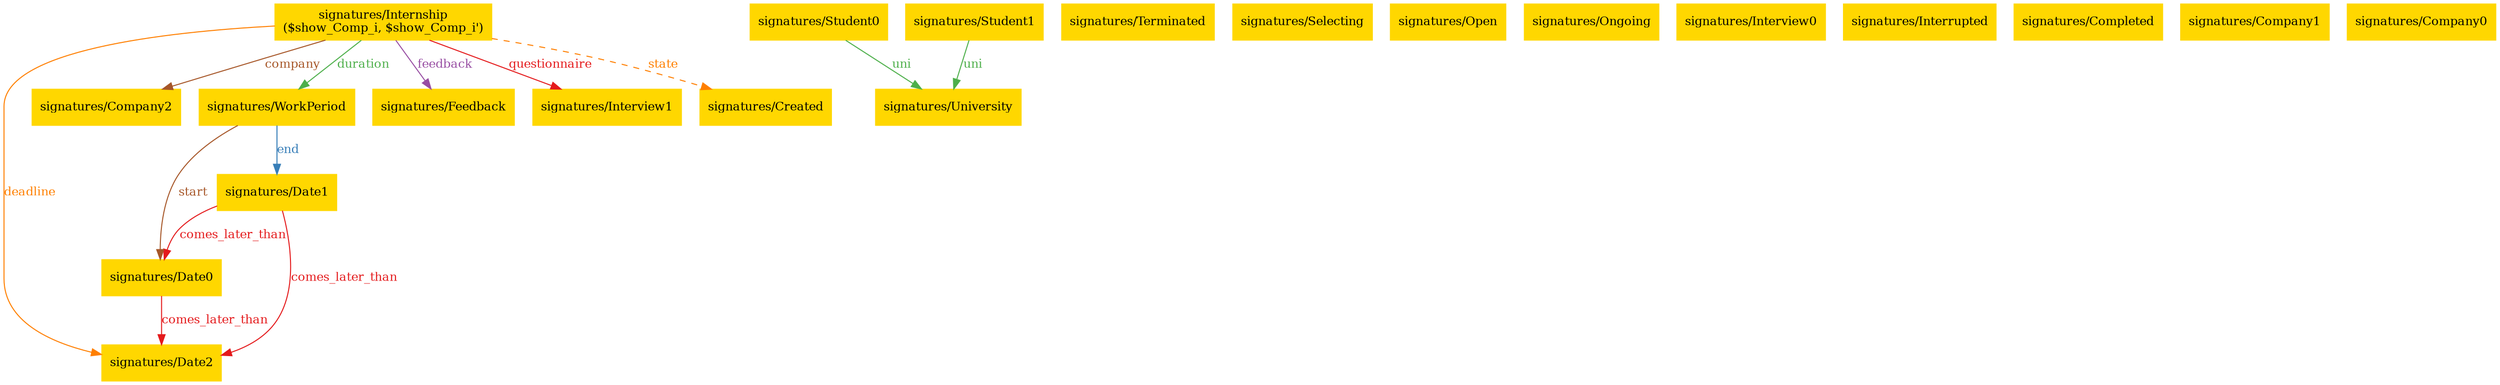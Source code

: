 digraph "graph" {
graph [fontsize=12]
node [fontsize=12]
edge [fontsize=12]
rankdir=TB;
"N17" -> "N16" [uuid = "<signatures/Date0, signatures/Date2>", color = "#e41a1c", fontcolor = "#e41a1c", style = "solid", label = "comes_later_than", dir = "forward", weight = "1"]
"N18" -> "N17" [uuid = "<signatures/Date1, signatures/Date0>", color = "#e41a1c", fontcolor = "#e41a1c", style = "solid", label = "comes_later_than", dir = "forward", weight = "1"]
"N18" -> "N16" [uuid = "<signatures/Date1, signatures/Date2>", color = "#e41a1c", fontcolor = "#e41a1c", style = "solid", label = "comes_later_than", dir = "forward", weight = "1"]
"N20" -> "N15" [uuid = "<signatures/Internship, signatures/Company2>", color = "#a65628", fontcolor = "#a65628", style = "solid", label = "company", dir = "forward", weight = "1"]
"N20" -> "N16" [uuid = "<signatures/Internship, signatures/Date2>", color = "#ff7f00", fontcolor = "#ff7f00", style = "solid", label = "deadline", dir = "forward", weight = "1"]
"N20" -> "N19" [uuid = "<signatures/Internship, signatures/WorkPeriod>", color = "#4daf4a", fontcolor = "#4daf4a", style = "solid", label = "duration", dir = "forward", weight = "1"]
"N19" -> "N18" [uuid = "<signatures/WorkPeriod, signatures/Date1>", color = "#377eb8", fontcolor = "#377eb8", style = "solid", label = "end", dir = "forward", weight = "1"]
"N20" -> "N14" [uuid = "<signatures/Internship, signatures/Feedback>", color = "#984ea3", fontcolor = "#984ea3", style = "solid", label = "feedback", dir = "forward", weight = "1"]
"N20" -> "N13" [uuid = "<signatures/Internship, signatures/Interview1>", color = "#e41a1c", fontcolor = "#e41a1c", style = "solid", label = "questionnaire", dir = "forward", weight = "1"]
"N19" -> "N17" [uuid = "<signatures/WorkPeriod, signatures/Date0>", color = "#a65628", fontcolor = "#a65628", style = "solid", label = "start", dir = "forward", weight = "1"]
"N20" -> "N12" [uuid = "<signatures/Internship, signatures/Created>", color = "#ff7f00", fontcolor = "#ff7f00", style = "dashed", label = "state", dir = "forward", weight = "1"]
"N10" -> "N9" [uuid = "<signatures/Student0, signatures/University>", color = "#4daf4a", fontcolor = "#4daf4a", style = "solid", label = "uni", dir = "forward", weight = "1"]
"N11" -> "N9" [uuid = "<signatures/Student1, signatures/University>", color = "#4daf4a", fontcolor = "#4daf4a", style = "solid", label = "uni", dir = "forward", weight = "1"]
"N0" [uuid="signatures/Terminated", label="signatures/Terminated", color="#ffd700", fontcolor = "#000000", shape = "box", style = "filled, solid"]
"N1" [uuid="signatures/Selecting", label="signatures/Selecting", color="#ffd700", fontcolor = "#000000", shape = "box", style = "filled, solid"]
"N2" [uuid="signatures/Open", label="signatures/Open", color="#ffd700", fontcolor = "#000000", shape = "box", style = "filled, solid"]
"N3" [uuid="signatures/Ongoing", label="signatures/Ongoing", color="#ffd700", fontcolor = "#000000", shape = "box", style = "filled, solid"]
"N4" [uuid="signatures/Interview0", label="signatures/Interview0", color="#ffd700", fontcolor = "#000000", shape = "box", style = "filled, solid"]
"N5" [uuid="signatures/Interrupted", label="signatures/Interrupted", color="#ffd700", fontcolor = "#000000", shape = "box", style = "filled, solid"]
"N6" [uuid="signatures/Completed", label="signatures/Completed", color="#ffd700", fontcolor = "#000000", shape = "box", style = "filled, solid"]
"N7" [uuid="signatures/Company1", label="signatures/Company1", color="#ffd700", fontcolor = "#000000", shape = "box", style = "filled, solid"]
"N8" [uuid="signatures/Company0", label="signatures/Company0", color="#ffd700", fontcolor = "#000000", shape = "box", style = "filled, solid"]
"N9" [uuid="signatures/University", label="signatures/University", color="#ffd700", fontcolor = "#000000", shape = "box", style = "filled, solid"]
"N10" [uuid="signatures/Student0", label="signatures/Student0", color="#ffd700", fontcolor = "#000000", shape = "box", style = "filled, solid"]
"N11" [uuid="signatures/Student1", label="signatures/Student1", color="#ffd700", fontcolor = "#000000", shape = "box", style = "filled, solid"]
"N12" [uuid="signatures/Created", label="signatures/Created", color="#ffd700", fontcolor = "#000000", shape = "box", style = "filled, solid"]
"N13" [uuid="signatures/Interview1", label="signatures/Interview1", color="#ffd700", fontcolor = "#000000", shape = "box", style = "filled, solid"]
"N14" [uuid="signatures/Feedback", label="signatures/Feedback", color="#ffd700", fontcolor = "#000000", shape = "box", style = "filled, solid"]
"N15" [uuid="signatures/Company2", label="signatures/Company2", color="#ffd700", fontcolor = "#000000", shape = "box", style = "filled, solid"]
"N16" [uuid="signatures/Date2", label="signatures/Date2", color="#ffd700", fontcolor = "#000000", shape = "box", style = "filled, solid"]
"N17" [uuid="signatures/Date0", label="signatures/Date0", color="#ffd700", fontcolor = "#000000", shape = "box", style = "filled, solid"]
"N18" [uuid="signatures/Date1", label="signatures/Date1", color="#ffd700", fontcolor = "#000000", shape = "box", style = "filled, solid"]
"N19" [uuid="signatures/WorkPeriod", label="signatures/WorkPeriod", color="#ffd700", fontcolor = "#000000", shape = "box", style = "filled, solid"]
"N20" [uuid="signatures/Internship", label="signatures/Internship\n($show_Comp_i, $show_Comp_i')", color="#ffd700", fontcolor = "#000000", shape = "box", style = "filled, solid"]
}
